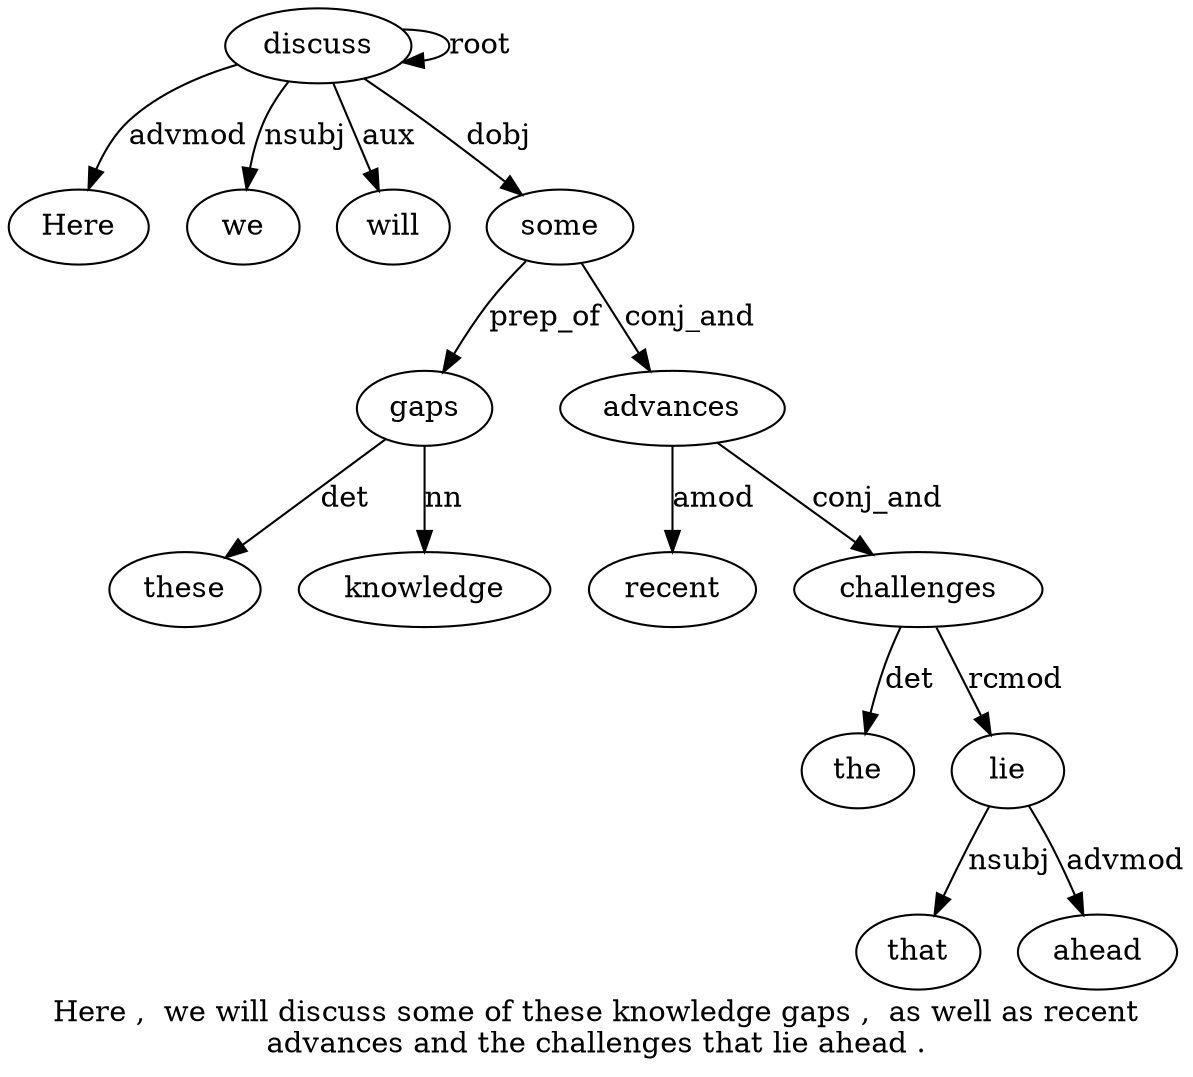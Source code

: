 digraph "Here ,  we will discuss some of these knowledge gaps ,  as well as recent advances and the challenges that lie ahead ." {
label="Here ,  we will discuss some of these knowledge gaps ,  as well as recent
advances and the challenges that lie ahead .";
discuss5 [style=filled, fillcolor=white, label=discuss];
Here1 [style=filled, fillcolor=white, label=Here];
discuss5 -> Here1  [label=advmod];
we3 [style=filled, fillcolor=white, label=we];
discuss5 -> we3  [label=nsubj];
will4 [style=filled, fillcolor=white, label=will];
discuss5 -> will4  [label=aux];
discuss5 -> discuss5  [label=root];
some6 [style=filled, fillcolor=white, label=some];
discuss5 -> some6  [label=dobj];
gaps10 [style=filled, fillcolor=white, label=gaps];
these8 [style=filled, fillcolor=white, label=these];
gaps10 -> these8  [label=det];
knowledge9 [style=filled, fillcolor=white, label=knowledge];
gaps10 -> knowledge9  [label=nn];
some6 -> gaps10  [label=prep_of];
advances16 [style=filled, fillcolor=white, label=advances];
recent15 [style=filled, fillcolor=white, label=recent];
advances16 -> recent15  [label=amod];
some6 -> advances16  [label=conj_and];
challenges19 [style=filled, fillcolor=white, label=challenges];
the18 [style=filled, fillcolor=white, label=the];
challenges19 -> the18  [label=det];
advances16 -> challenges19  [label=conj_and];
lie21 [style=filled, fillcolor=white, label=lie];
that20 [style=filled, fillcolor=white, label=that];
lie21 -> that20  [label=nsubj];
challenges19 -> lie21  [label=rcmod];
ahead22 [style=filled, fillcolor=white, label=ahead];
lie21 -> ahead22  [label=advmod];
}
